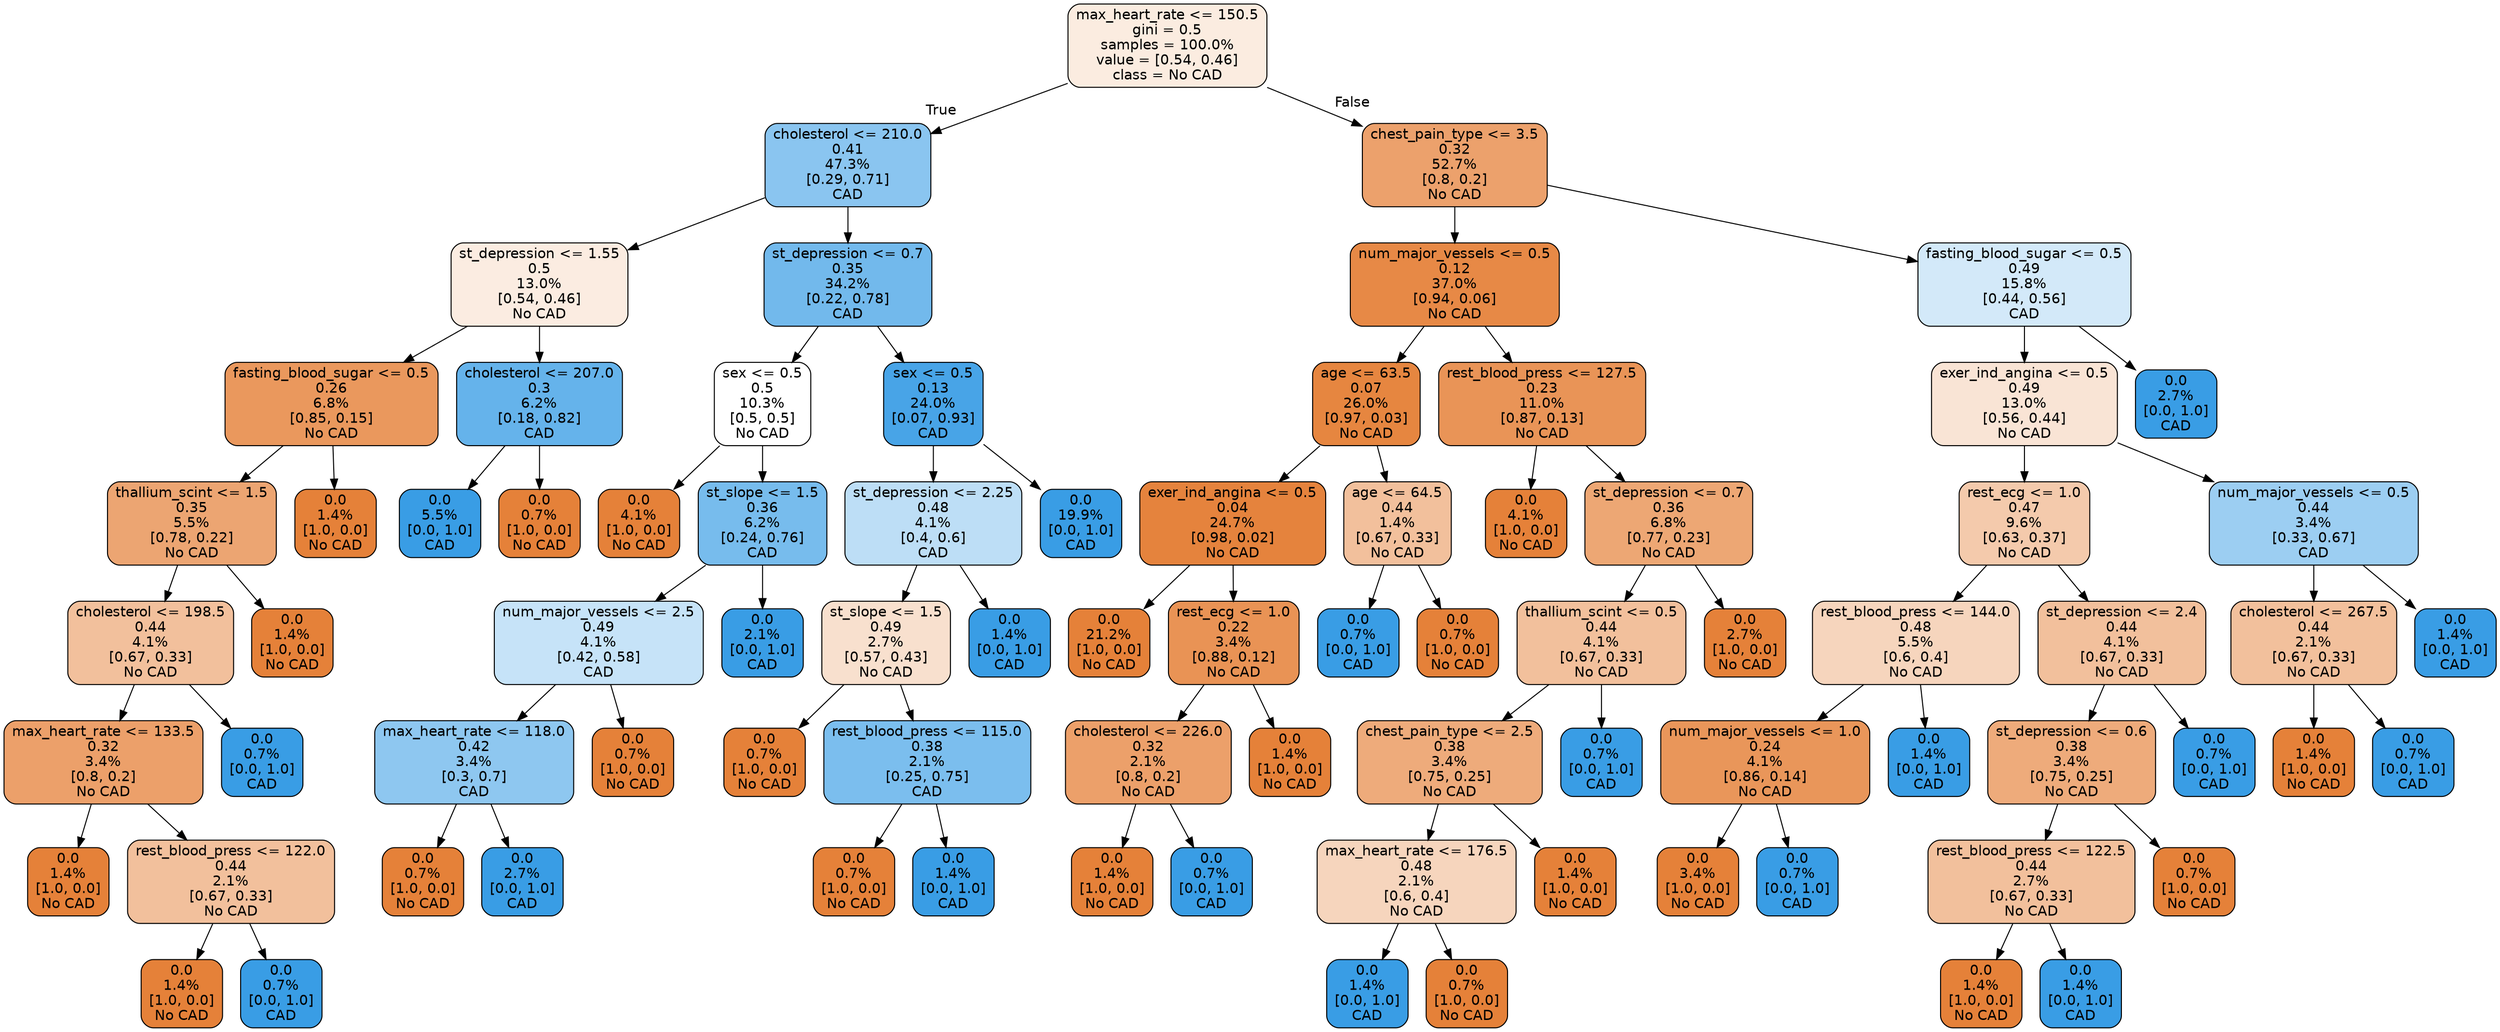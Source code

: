 digraph Tree {
node [shape=box, style="filled, rounded", color="black", fontname=helvetica] ;
edge [fontname=helvetica] ;
0 [label="max_heart_rate <= 150.5\ngini = 0.5\nsamples = 100.0%\nvalue = [0.54, 0.46]\nclass = No CAD", fillcolor="#fbece0"] ;
1 [label="cholesterol <= 210.0\n0.41\n47.3%\n[0.29, 0.71]\nCAD", fillcolor="#8ac5f0"] ;
0 -> 1 [labeldistance=2.5, labelangle=45, headlabel="True"] ;
2 [label="st_depression <= 1.55\n0.5\n13.0%\n[0.54, 0.46]\nNo CAD", fillcolor="#fbece1"] ;
1 -> 2 ;
3 [label="fasting_blood_sugar <= 0.5\n0.26\n6.8%\n[0.85, 0.15]\nNo CAD", fillcolor="#ea985d"] ;
2 -> 3 ;
4 [label="thallium_scint <= 1.5\n0.35\n5.5%\n[0.78, 0.22]\nNo CAD", fillcolor="#eca572"] ;
3 -> 4 ;
5 [label="cholesterol <= 198.5\n0.44\n4.1%\n[0.67, 0.33]\nNo CAD", fillcolor="#f2c09c"] ;
4 -> 5 ;
6 [label="max_heart_rate <= 133.5\n0.32\n3.4%\n[0.8, 0.2]\nNo CAD", fillcolor="#eca06a"] ;
5 -> 6 ;
7 [label="0.0\n1.4%\n[1.0, 0.0]\nNo CAD", fillcolor="#e58139"] ;
6 -> 7 ;
8 [label="rest_blood_press <= 122.0\n0.44\n2.1%\n[0.67, 0.33]\nNo CAD", fillcolor="#f2c09c"] ;
6 -> 8 ;
9 [label="0.0\n1.4%\n[1.0, 0.0]\nNo CAD", fillcolor="#e58139"] ;
8 -> 9 ;
10 [label="0.0\n0.7%\n[0.0, 1.0]\nCAD", fillcolor="#399de5"] ;
8 -> 10 ;
11 [label="0.0\n0.7%\n[0.0, 1.0]\nCAD", fillcolor="#399de5"] ;
5 -> 11 ;
12 [label="0.0\n1.4%\n[1.0, 0.0]\nNo CAD", fillcolor="#e58139"] ;
4 -> 12 ;
13 [label="0.0\n1.4%\n[1.0, 0.0]\nNo CAD", fillcolor="#e58139"] ;
3 -> 13 ;
14 [label="cholesterol <= 207.0\n0.3\n6.2%\n[0.18, 0.82]\nCAD", fillcolor="#65b3eb"] ;
2 -> 14 ;
15 [label="0.0\n5.5%\n[0.0, 1.0]\nCAD", fillcolor="#399de5"] ;
14 -> 15 ;
16 [label="0.0\n0.7%\n[1.0, 0.0]\nNo CAD", fillcolor="#e58139"] ;
14 -> 16 ;
17 [label="st_depression <= 0.7\n0.35\n34.2%\n[0.22, 0.78]\nCAD", fillcolor="#72b9ec"] ;
1 -> 17 ;
18 [label="sex <= 0.5\n0.5\n10.3%\n[0.5, 0.5]\nNo CAD", fillcolor="#ffffff"] ;
17 -> 18 ;
19 [label="0.0\n4.1%\n[1.0, 0.0]\nNo CAD", fillcolor="#e58139"] ;
18 -> 19 ;
20 [label="st_slope <= 1.5\n0.36\n6.2%\n[0.24, 0.76]\nCAD", fillcolor="#77bced"] ;
18 -> 20 ;
21 [label="num_major_vessels <= 2.5\n0.49\n4.1%\n[0.42, 0.58]\nCAD", fillcolor="#c6e3f8"] ;
20 -> 21 ;
22 [label="max_heart_rate <= 118.0\n0.42\n3.4%\n[0.3, 0.7]\nCAD", fillcolor="#8ec7f0"] ;
21 -> 22 ;
23 [label="0.0\n0.7%\n[1.0, 0.0]\nNo CAD", fillcolor="#e58139"] ;
22 -> 23 ;
24 [label="0.0\n2.7%\n[0.0, 1.0]\nCAD", fillcolor="#399de5"] ;
22 -> 24 ;
25 [label="0.0\n0.7%\n[1.0, 0.0]\nNo CAD", fillcolor="#e58139"] ;
21 -> 25 ;
26 [label="0.0\n2.1%\n[0.0, 1.0]\nCAD", fillcolor="#399de5"] ;
20 -> 26 ;
27 [label="sex <= 0.5\n0.13\n24.0%\n[0.07, 0.93]\nCAD", fillcolor="#48a4e7"] ;
17 -> 27 ;
28 [label="st_depression <= 2.25\n0.48\n4.1%\n[0.4, 0.6]\nCAD", fillcolor="#bddef6"] ;
27 -> 28 ;
29 [label="st_slope <= 1.5\n0.49\n2.7%\n[0.57, 0.43]\nNo CAD", fillcolor="#f8e0ce"] ;
28 -> 29 ;
30 [label="0.0\n0.7%\n[1.0, 0.0]\nNo CAD", fillcolor="#e58139"] ;
29 -> 30 ;
31 [label="rest_blood_press <= 115.0\n0.38\n2.1%\n[0.25, 0.75]\nCAD", fillcolor="#7bbeee"] ;
29 -> 31 ;
32 [label="0.0\n0.7%\n[1.0, 0.0]\nNo CAD", fillcolor="#e58139"] ;
31 -> 32 ;
33 [label="0.0\n1.4%\n[0.0, 1.0]\nCAD", fillcolor="#399de5"] ;
31 -> 33 ;
34 [label="0.0\n1.4%\n[0.0, 1.0]\nCAD", fillcolor="#399de5"] ;
28 -> 34 ;
35 [label="0.0\n19.9%\n[0.0, 1.0]\nCAD", fillcolor="#399de5"] ;
27 -> 35 ;
36 [label="chest_pain_type <= 3.5\n0.32\n52.7%\n[0.8, 0.2]\nNo CAD", fillcolor="#eca16c"] ;
0 -> 36 [labeldistance=2.5, labelangle=-45, headlabel="False"] ;
37 [label="num_major_vessels <= 0.5\n0.12\n37.0%\n[0.94, 0.06]\nNo CAD", fillcolor="#e78946"] ;
36 -> 37 ;
38 [label="age <= 63.5\n0.07\n26.0%\n[0.97, 0.03]\nNo CAD", fillcolor="#e68640"] ;
37 -> 38 ;
39 [label="exer_ind_angina <= 0.5\n0.04\n24.7%\n[0.98, 0.02]\nNo CAD", fillcolor="#e5833d"] ;
38 -> 39 ;
40 [label="0.0\n21.2%\n[1.0, 0.0]\nNo CAD", fillcolor="#e58139"] ;
39 -> 40 ;
41 [label="rest_ecg <= 1.0\n0.22\n3.4%\n[0.88, 0.12]\nNo CAD", fillcolor="#e99355"] ;
39 -> 41 ;
42 [label="cholesterol <= 226.0\n0.32\n2.1%\n[0.8, 0.2]\nNo CAD", fillcolor="#eca06a"] ;
41 -> 42 ;
43 [label="0.0\n1.4%\n[1.0, 0.0]\nNo CAD", fillcolor="#e58139"] ;
42 -> 43 ;
44 [label="0.0\n0.7%\n[0.0, 1.0]\nCAD", fillcolor="#399de5"] ;
42 -> 44 ;
45 [label="0.0\n1.4%\n[1.0, 0.0]\nNo CAD", fillcolor="#e58139"] ;
41 -> 45 ;
46 [label="age <= 64.5\n0.44\n1.4%\n[0.67, 0.33]\nNo CAD", fillcolor="#f2c09c"] ;
38 -> 46 ;
47 [label="0.0\n0.7%\n[0.0, 1.0]\nCAD", fillcolor="#399de5"] ;
46 -> 47 ;
48 [label="0.0\n0.7%\n[1.0, 0.0]\nNo CAD", fillcolor="#e58139"] ;
46 -> 48 ;
49 [label="rest_blood_press <= 127.5\n0.23\n11.0%\n[0.87, 0.13]\nNo CAD", fillcolor="#e99457"] ;
37 -> 49 ;
50 [label="0.0\n4.1%\n[1.0, 0.0]\nNo CAD", fillcolor="#e58139"] ;
49 -> 50 ;
51 [label="st_depression <= 0.7\n0.36\n6.8%\n[0.77, 0.23]\nNo CAD", fillcolor="#eda774"] ;
49 -> 51 ;
52 [label="thallium_scint <= 0.5\n0.44\n4.1%\n[0.67, 0.33]\nNo CAD", fillcolor="#f2c09c"] ;
51 -> 52 ;
53 [label="chest_pain_type <= 2.5\n0.38\n3.4%\n[0.75, 0.25]\nNo CAD", fillcolor="#eeab7b"] ;
52 -> 53 ;
54 [label="max_heart_rate <= 176.5\n0.48\n2.1%\n[0.6, 0.4]\nNo CAD", fillcolor="#f6d5bd"] ;
53 -> 54 ;
55 [label="0.0\n1.4%\n[0.0, 1.0]\nCAD", fillcolor="#399de5"] ;
54 -> 55 ;
56 [label="0.0\n0.7%\n[1.0, 0.0]\nNo CAD", fillcolor="#e58139"] ;
54 -> 56 ;
57 [label="0.0\n1.4%\n[1.0, 0.0]\nNo CAD", fillcolor="#e58139"] ;
53 -> 57 ;
58 [label="0.0\n0.7%\n[0.0, 1.0]\nCAD", fillcolor="#399de5"] ;
52 -> 58 ;
59 [label="0.0\n2.7%\n[1.0, 0.0]\nNo CAD", fillcolor="#e58139"] ;
51 -> 59 ;
60 [label="fasting_blood_sugar <= 0.5\n0.49\n15.8%\n[0.44, 0.56]\nCAD", fillcolor="#d3e9f9"] ;
36 -> 60 ;
61 [label="exer_ind_angina <= 0.5\n0.49\n13.0%\n[0.56, 0.44]\nNo CAD", fillcolor="#f9e4d5"] ;
60 -> 61 ;
62 [label="rest_ecg <= 1.0\n0.47\n9.6%\n[0.63, 0.37]\nNo CAD", fillcolor="#f4caac"] ;
61 -> 62 ;
63 [label="rest_blood_press <= 144.0\n0.48\n5.5%\n[0.6, 0.4]\nNo CAD", fillcolor="#f6d5bd"] ;
62 -> 63 ;
64 [label="num_major_vessels <= 1.0\n0.24\n4.1%\n[0.86, 0.14]\nNo CAD", fillcolor="#e9965a"] ;
63 -> 64 ;
65 [label="0.0\n3.4%\n[1.0, 0.0]\nNo CAD", fillcolor="#e58139"] ;
64 -> 65 ;
66 [label="0.0\n0.7%\n[0.0, 1.0]\nCAD", fillcolor="#399de5"] ;
64 -> 66 ;
67 [label="0.0\n1.4%\n[0.0, 1.0]\nCAD", fillcolor="#399de5"] ;
63 -> 67 ;
68 [label="st_depression <= 2.4\n0.44\n4.1%\n[0.67, 0.33]\nNo CAD", fillcolor="#f2c09c"] ;
62 -> 68 ;
69 [label="st_depression <= 0.6\n0.38\n3.4%\n[0.75, 0.25]\nNo CAD", fillcolor="#eeab7b"] ;
68 -> 69 ;
70 [label="rest_blood_press <= 122.5\n0.44\n2.7%\n[0.67, 0.33]\nNo CAD", fillcolor="#f2c09c"] ;
69 -> 70 ;
71 [label="0.0\n1.4%\n[1.0, 0.0]\nNo CAD", fillcolor="#e58139"] ;
70 -> 71 ;
72 [label="0.0\n1.4%\n[0.0, 1.0]\nCAD", fillcolor="#399de5"] ;
70 -> 72 ;
73 [label="0.0\n0.7%\n[1.0, 0.0]\nNo CAD", fillcolor="#e58139"] ;
69 -> 73 ;
74 [label="0.0\n0.7%\n[0.0, 1.0]\nCAD", fillcolor="#399de5"] ;
68 -> 74 ;
75 [label="num_major_vessels <= 0.5\n0.44\n3.4%\n[0.33, 0.67]\nCAD", fillcolor="#9ccef2"] ;
61 -> 75 ;
76 [label="cholesterol <= 267.5\n0.44\n2.1%\n[0.67, 0.33]\nNo CAD", fillcolor="#f2c09c"] ;
75 -> 76 ;
77 [label="0.0\n1.4%\n[1.0, 0.0]\nNo CAD", fillcolor="#e58139"] ;
76 -> 77 ;
78 [label="0.0\n0.7%\n[0.0, 1.0]\nCAD", fillcolor="#399de5"] ;
76 -> 78 ;
79 [label="0.0\n1.4%\n[0.0, 1.0]\nCAD", fillcolor="#399de5"] ;
75 -> 79 ;
80 [label="0.0\n2.7%\n[0.0, 1.0]\nCAD", fillcolor="#399de5"] ;
60 -> 80 ;
}